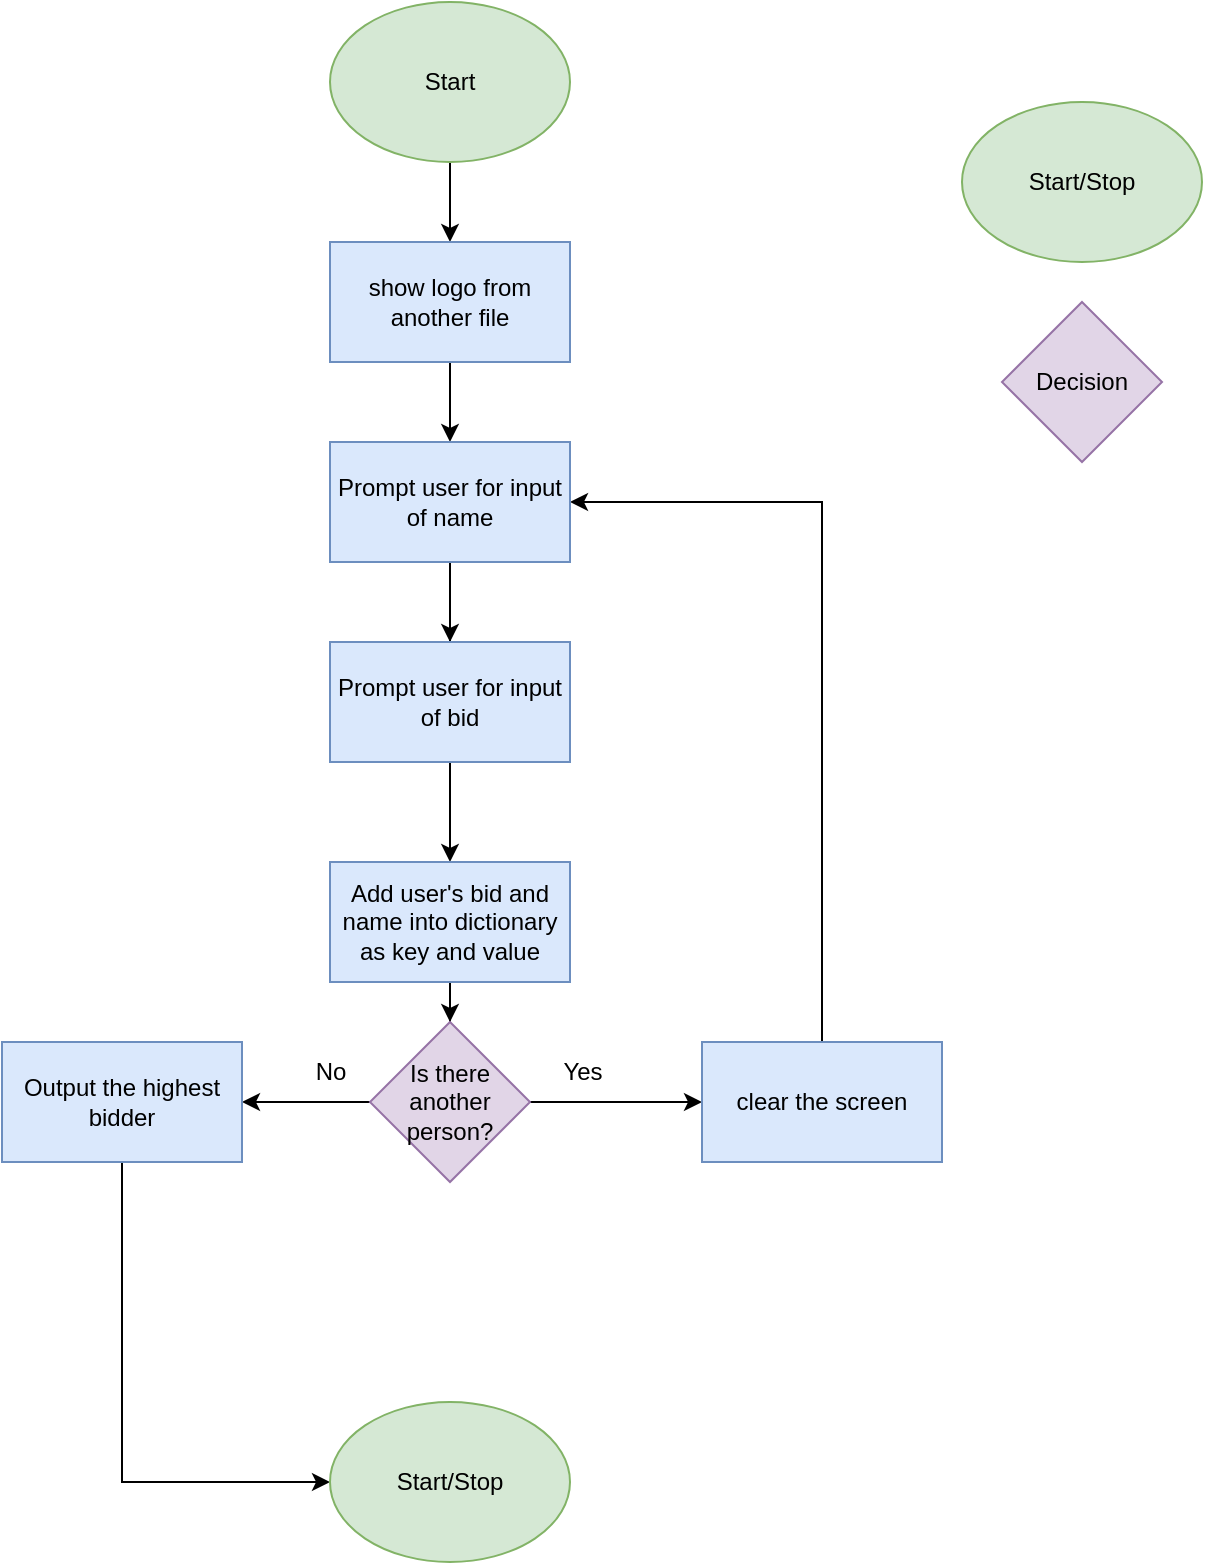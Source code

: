 <mxfile version="25.0.3">
  <diagram name="Page-1" id="mczNdkTMnV72pdAcjK64">
    <mxGraphModel dx="855" dy="577" grid="1" gridSize="10" guides="1" tooltips="1" connect="1" arrows="1" fold="1" page="1" pageScale="1" pageWidth="827" pageHeight="1169" math="0" shadow="0">
      <root>
        <mxCell id="0" />
        <mxCell id="1" parent="0" />
        <mxCell id="ghZcPEIQTWjg8qfjNoku-1" value="Start/Stop" style="ellipse;whiteSpace=wrap;html=1;fillColor=#d5e8d4;strokeColor=#82b366;" vertex="1" parent="1">
          <mxGeometry x="670" y="160" width="120" height="80" as="geometry" />
        </mxCell>
        <mxCell id="ghZcPEIQTWjg8qfjNoku-2" value="Decision" style="rhombus;whiteSpace=wrap;html=1;fillColor=#e1d5e7;strokeColor=#9673a6;" vertex="1" parent="1">
          <mxGeometry x="690" y="260" width="80" height="80" as="geometry" />
        </mxCell>
        <mxCell id="ghZcPEIQTWjg8qfjNoku-6" style="edgeStyle=orthogonalEdgeStyle;rounded=0;orthogonalLoop=1;jettySize=auto;html=1;exitX=0.5;exitY=1;exitDx=0;exitDy=0;entryX=0.5;entryY=0;entryDx=0;entryDy=0;" edge="1" parent="1" source="ghZcPEIQTWjg8qfjNoku-7" target="ghZcPEIQTWjg8qfjNoku-5">
          <mxGeometry relative="1" as="geometry" />
        </mxCell>
        <mxCell id="ghZcPEIQTWjg8qfjNoku-31" style="edgeStyle=orthogonalEdgeStyle;rounded=0;orthogonalLoop=1;jettySize=auto;html=1;exitX=0.5;exitY=1;exitDx=0;exitDy=0;entryX=0.5;entryY=0;entryDx=0;entryDy=0;" edge="1" parent="1" source="ghZcPEIQTWjg8qfjNoku-4" target="ghZcPEIQTWjg8qfjNoku-25">
          <mxGeometry relative="1" as="geometry" />
        </mxCell>
        <mxCell id="ghZcPEIQTWjg8qfjNoku-4" value="Start" style="ellipse;whiteSpace=wrap;html=1;fillColor=#d5e8d4;strokeColor=#82b366;" vertex="1" parent="1">
          <mxGeometry x="354" y="110" width="120" height="80" as="geometry" />
        </mxCell>
        <mxCell id="ghZcPEIQTWjg8qfjNoku-33" value="" style="edgeStyle=orthogonalEdgeStyle;rounded=0;orthogonalLoop=1;jettySize=auto;html=1;" edge="1" parent="1" source="ghZcPEIQTWjg8qfjNoku-5" target="ghZcPEIQTWjg8qfjNoku-12">
          <mxGeometry relative="1" as="geometry" />
        </mxCell>
        <mxCell id="ghZcPEIQTWjg8qfjNoku-5" value="Add user&#39;s bid and name into dictionary as key and value" style="rounded=0;whiteSpace=wrap;html=1;fillColor=#dae8fc;strokeColor=#6c8ebf;" vertex="1" parent="1">
          <mxGeometry x="354" y="540" width="120" height="60" as="geometry" />
        </mxCell>
        <mxCell id="ghZcPEIQTWjg8qfjNoku-10" style="edgeStyle=orthogonalEdgeStyle;rounded=0;orthogonalLoop=1;jettySize=auto;html=1;exitX=0.5;exitY=1;exitDx=0;exitDy=0;entryX=0.5;entryY=0;entryDx=0;entryDy=0;" edge="1" parent="1" source="ghZcPEIQTWjg8qfjNoku-7" target="ghZcPEIQTWjg8qfjNoku-9">
          <mxGeometry relative="1" as="geometry" />
        </mxCell>
        <mxCell id="ghZcPEIQTWjg8qfjNoku-9" value="Prompt user for input of bid" style="rounded=0;whiteSpace=wrap;html=1;fillColor=#dae8fc;strokeColor=#6c8ebf;" vertex="1" parent="1">
          <mxGeometry x="354" y="430" width="120" height="60" as="geometry" />
        </mxCell>
        <mxCell id="ghZcPEIQTWjg8qfjNoku-14" style="edgeStyle=orthogonalEdgeStyle;rounded=0;orthogonalLoop=1;jettySize=auto;html=1;exitX=1;exitY=0.5;exitDx=0;exitDy=0;entryX=0;entryY=0.5;entryDx=0;entryDy=0;" edge="1" parent="1" source="ghZcPEIQTWjg8qfjNoku-12" target="ghZcPEIQTWjg8qfjNoku-23">
          <mxGeometry relative="1" as="geometry">
            <mxPoint x="530" y="660" as="targetPoint" />
          </mxGeometry>
        </mxCell>
        <mxCell id="ghZcPEIQTWjg8qfjNoku-17" style="edgeStyle=orthogonalEdgeStyle;rounded=0;orthogonalLoop=1;jettySize=auto;html=1;exitX=0;exitY=0.5;exitDx=0;exitDy=0;entryX=1;entryY=0.5;entryDx=0;entryDy=0;" edge="1" parent="1" source="ghZcPEIQTWjg8qfjNoku-12" target="ghZcPEIQTWjg8qfjNoku-16">
          <mxGeometry relative="1" as="geometry" />
        </mxCell>
        <mxCell id="ghZcPEIQTWjg8qfjNoku-12" value="Is there another person?" style="rhombus;whiteSpace=wrap;html=1;fillColor=#e1d5e7;strokeColor=#9673a6;" vertex="1" parent="1">
          <mxGeometry x="374" y="620" width="80" height="80" as="geometry" />
        </mxCell>
        <mxCell id="ghZcPEIQTWjg8qfjNoku-21" style="edgeStyle=orthogonalEdgeStyle;rounded=0;orthogonalLoop=1;jettySize=auto;html=1;exitX=0.5;exitY=1;exitDx=0;exitDy=0;entryX=0;entryY=0.5;entryDx=0;entryDy=0;" edge="1" parent="1" source="ghZcPEIQTWjg8qfjNoku-16" target="ghZcPEIQTWjg8qfjNoku-20">
          <mxGeometry relative="1" as="geometry" />
        </mxCell>
        <mxCell id="ghZcPEIQTWjg8qfjNoku-16" value="Output the highest bidder" style="rounded=0;whiteSpace=wrap;html=1;fillColor=#dae8fc;strokeColor=#6c8ebf;" vertex="1" parent="1">
          <mxGeometry x="190" y="630" width="120" height="60" as="geometry" />
        </mxCell>
        <mxCell id="ghZcPEIQTWjg8qfjNoku-18" value="No" style="text;html=1;align=center;verticalAlign=middle;resizable=0;points=[];autosize=1;strokeColor=none;fillColor=none;" vertex="1" parent="1">
          <mxGeometry x="334" y="630" width="40" height="30" as="geometry" />
        </mxCell>
        <mxCell id="ghZcPEIQTWjg8qfjNoku-19" value="Yes" style="text;html=1;align=center;verticalAlign=middle;resizable=0;points=[];autosize=1;strokeColor=none;fillColor=none;" vertex="1" parent="1">
          <mxGeometry x="460" y="630" width="40" height="30" as="geometry" />
        </mxCell>
        <mxCell id="ghZcPEIQTWjg8qfjNoku-20" value="Start/Stop" style="ellipse;whiteSpace=wrap;html=1;fillColor=#d5e8d4;strokeColor=#82b366;" vertex="1" parent="1">
          <mxGeometry x="354" y="810" width="120" height="80" as="geometry" />
        </mxCell>
        <mxCell id="ghZcPEIQTWjg8qfjNoku-24" style="edgeStyle=orthogonalEdgeStyle;rounded=0;orthogonalLoop=1;jettySize=auto;html=1;exitX=0.5;exitY=0;exitDx=0;exitDy=0;entryX=1;entryY=0.5;entryDx=0;entryDy=0;" edge="1" parent="1" source="ghZcPEIQTWjg8qfjNoku-23" target="ghZcPEIQTWjg8qfjNoku-7">
          <mxGeometry relative="1" as="geometry" />
        </mxCell>
        <mxCell id="ghZcPEIQTWjg8qfjNoku-23" value="clear the screen" style="rounded=0;whiteSpace=wrap;html=1;fillColor=#dae8fc;strokeColor=#6c8ebf;" vertex="1" parent="1">
          <mxGeometry x="540" y="630" width="120" height="60" as="geometry" />
        </mxCell>
        <mxCell id="ghZcPEIQTWjg8qfjNoku-32" style="edgeStyle=orthogonalEdgeStyle;rounded=0;orthogonalLoop=1;jettySize=auto;html=1;exitX=0.5;exitY=1;exitDx=0;exitDy=0;entryX=0.5;entryY=0;entryDx=0;entryDy=0;" edge="1" parent="1" source="ghZcPEIQTWjg8qfjNoku-25" target="ghZcPEIQTWjg8qfjNoku-7">
          <mxGeometry relative="1" as="geometry" />
        </mxCell>
        <mxCell id="ghZcPEIQTWjg8qfjNoku-25" value="show logo from another file" style="rounded=0;whiteSpace=wrap;html=1;fillColor=#dae8fc;strokeColor=#6c8ebf;" vertex="1" parent="1">
          <mxGeometry x="354" y="230" width="120" height="60" as="geometry" />
        </mxCell>
        <mxCell id="ghZcPEIQTWjg8qfjNoku-7" value="Prompt user for input of name" style="rounded=0;whiteSpace=wrap;html=1;fillColor=#dae8fc;strokeColor=#6c8ebf;" vertex="1" parent="1">
          <mxGeometry x="354" y="330" width="120" height="60" as="geometry" />
        </mxCell>
      </root>
    </mxGraphModel>
  </diagram>
</mxfile>
